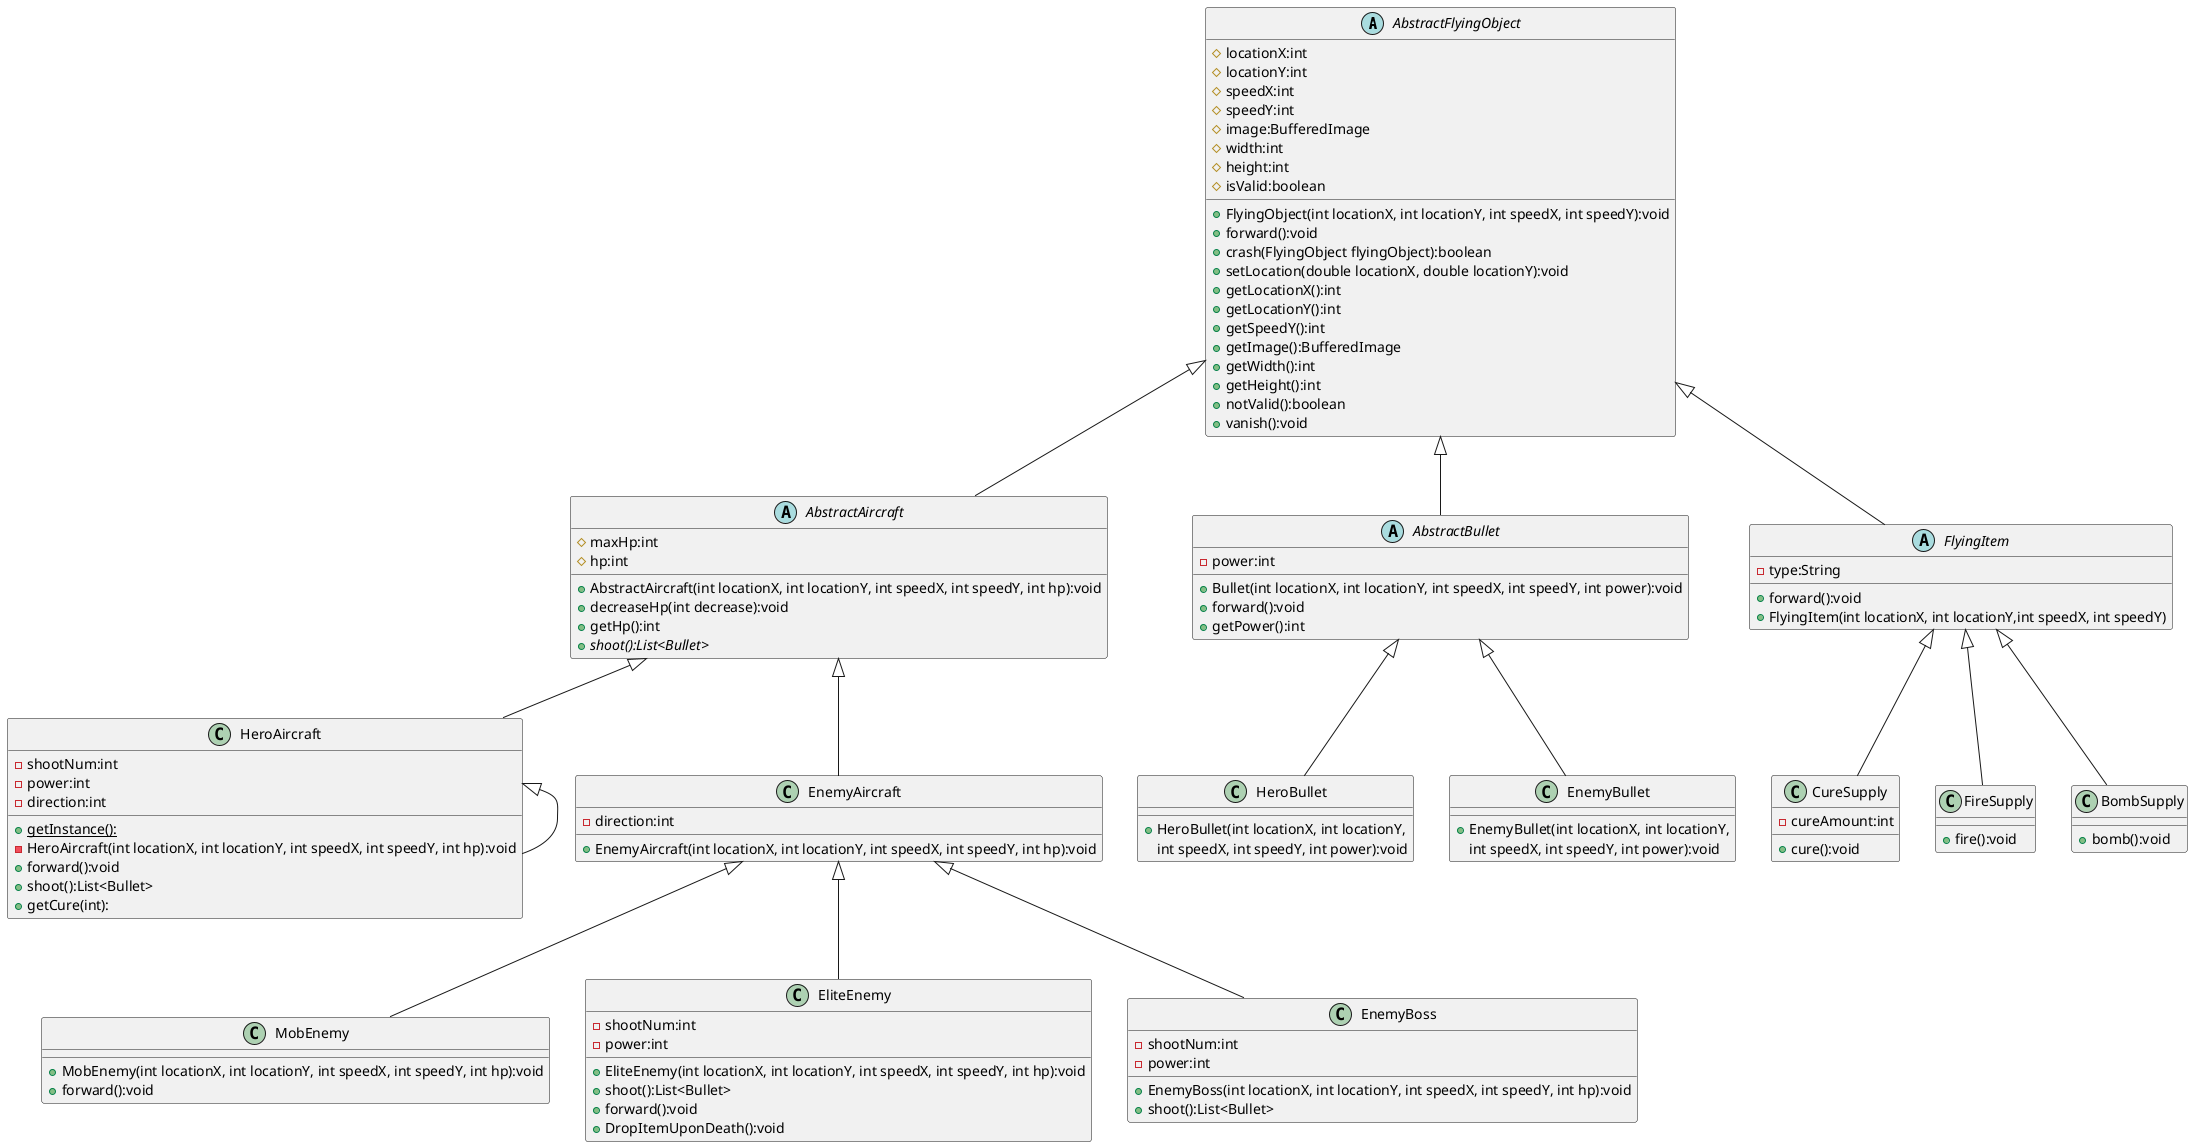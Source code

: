 @startuml
'https://plantuml.com/class-diagram

abstract class AbstractFlyingObject
{
    # locationX:int
    # locationY:int
    # speedX:int
    # speedY:int
    # image:BufferedImage
    # width:int
    # height:int
    # isValid:boolean

    + FlyingObject(int locationX, int locationY, int speedX, int speedY):void
    + forward():void
    + crash(FlyingObject flyingObject):boolean
    + setLocation(double locationX, double locationY):void
    + getLocationX():int
    + getLocationY():int
    + getSpeedY():int
    + getImage():BufferedImage
    + getWidth():int
    + getHeight():int
    + notValid():boolean
    + vanish():void
}
abstract class AbstractAircraft
{
	# maxHp:int
    # hp:int
    + AbstractAircraft(int locationX, int locationY, int speedX, int speedY, int hp):void
    + decreaseHp(int decrease):void
    + getHp():int
    + {abstract} shoot():List<Bullet>

 }

abstract class AbstractBullet
{
    - power:int
    + Bullet(int locationX, int locationY, int speedX, int speedY, int power):void
    + forward():void
	+ getPower():int
}

AbstractFlyingObject <|-- AbstractAircraft
AbstractFlyingObject <|-- AbstractBullet

AbstractAircraft <|-- HeroAircraft
AbstractAircraft <|-- EnemyAircraft

EnemyAircraft <|-- MobEnemy
EnemyAircraft <|-- EliteEnemy
EnemyAircraft <|-- EnemyBoss

AbstractBullet <|-- HeroBullet
AbstractBullet <|-- EnemyBullet
HeroAircraft <|-- HeroAircraft
class HeroAircraft {
    - shootNum:int
    - power:int
    - direction:int
    + {static} getInstance():
    - HeroAircraft(int locationX, int locationY, int speedX, int speedY, int hp):void
    + forward():void
    + shoot():List<Bullet>
    + getCure(int):
}

class EnemyAircraft{
    - direction:int
    + EnemyAircraft(int locationX, int locationY, int speedX, int speedY, int hp):void
}



class MobEnemy {
    + MobEnemy(int locationX, int locationY, int speedX, int speedY, int hp):void
    + forward():void
}
class EliteEnemy{
    - shootNum:int
    - power:int
    + EliteEnemy(int locationX, int locationY, int speedX, int speedY, int hp):void
    + shoot():List<Bullet>
    + forward():void
    + DropItemUponDeath():void

}
class EnemyBoss{
    - shootNum:int
    - power:int
    + EnemyBoss(int locationX, int locationY, int speedX, int speedY, int hp):void
    + shoot():List<Bullet>

}
class HeroBullet {
    + HeroBullet(int locationX, int locationY,
     int speedX, int speedY, int power):void
}

class EnemyBullet {
    + EnemyBullet(int locationX, int locationY,
     int speedX, int speedY, int power):void
}
AbstractFlyingObject <|-- FlyingItem
abstract class FlyingItem{
    - type:String
    +forward():void
    + FlyingItem(int locationX, int locationY,int speedX, int speedY)

}
FlyingItem <|-- CureSupply
FlyingItem <|-- FireSupply
FlyingItem <|-- BombSupply
class CureSupply{
    -cureAmount:int
    +cure():void
}
class FireSupply{
    +fire():void
}
class BombSupply{
    +bomb():void
}
@enduml